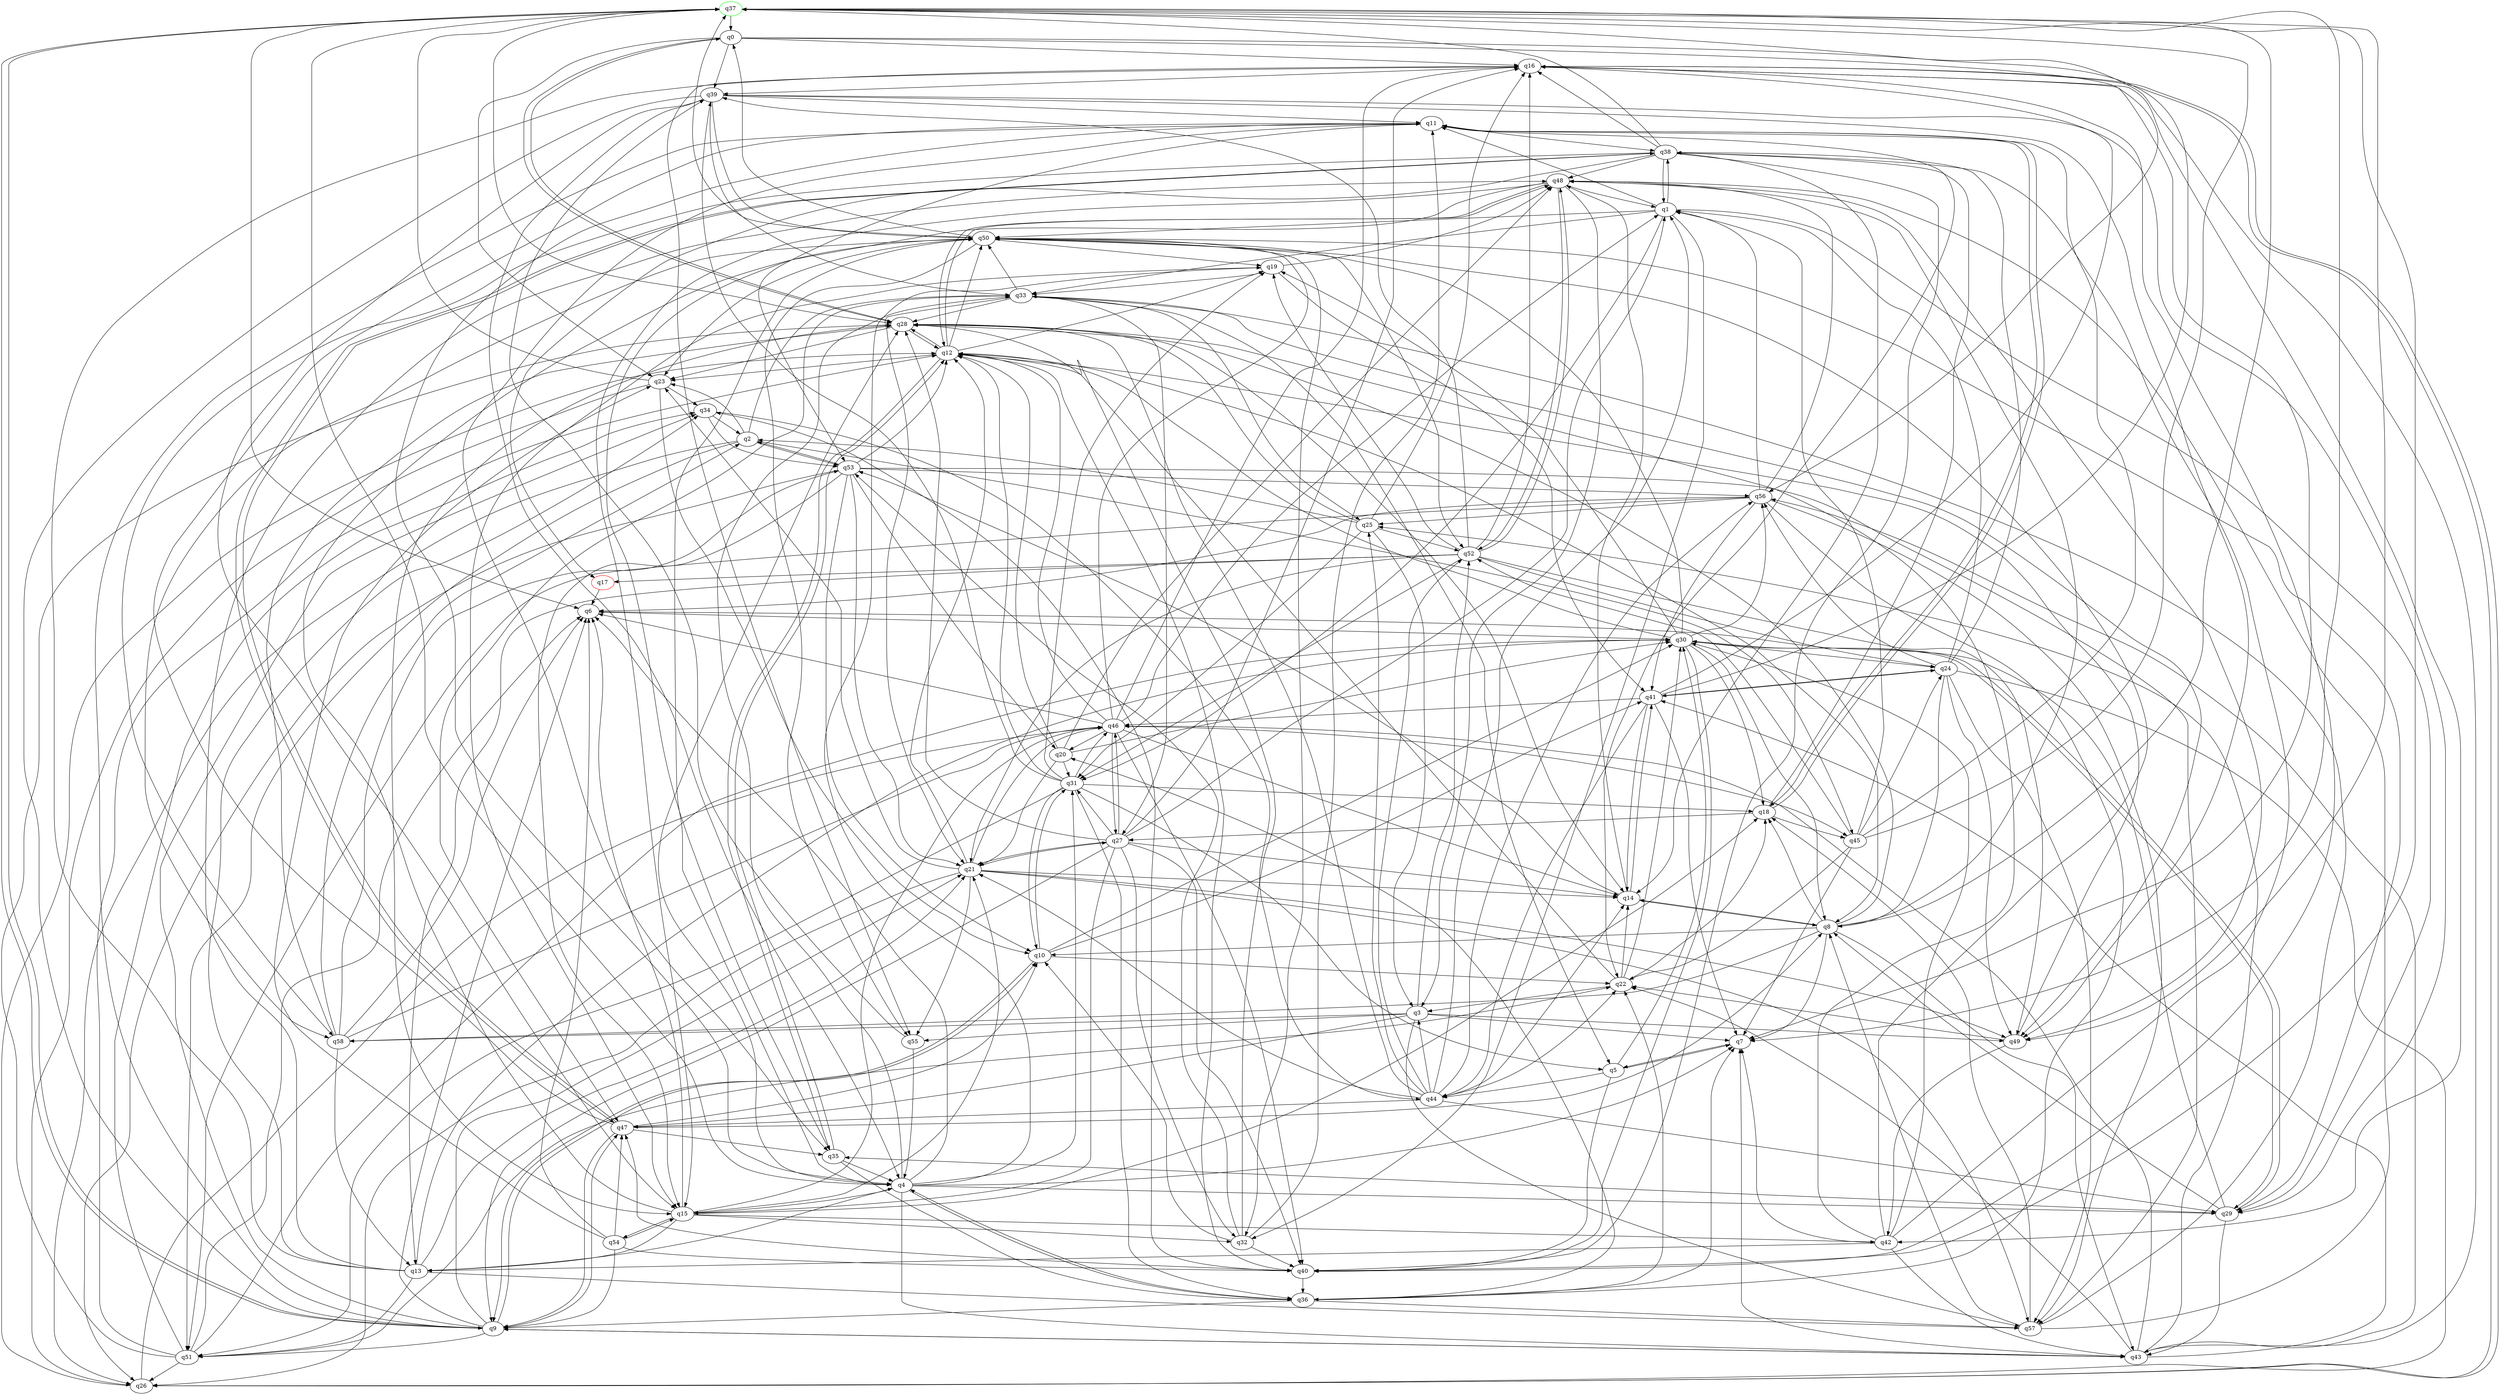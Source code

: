 digraph A{
q37 [initial=1,color=green];
q17 [final=1,color=red];
q0 -> q16;
q0 -> q23;
q0 -> q28;
q0 -> q39;
q0 -> q43;
q0 -> q56;
q1 -> q11;
q1 -> q29;
q1 -> q31;
q1 -> q32;
q1 -> q33;
q1 -> q38;
q1 -> q50;
q2 -> q23;
q2 -> q26;
q2 -> q33;
q2 -> q45;
q2 -> q51;
q2 -> q53;
q3 -> q7;
q3 -> q47;
q3 -> q49;
q3 -> q52;
q3 -> q55;
q3 -> q57;
q3 -> q58;
q4 -> q6;
q4 -> q7;
q4 -> q15;
q4 -> q19;
q4 -> q28;
q4 -> q29;
q4 -> q31;
q4 -> q33;
q4 -> q36;
q4 -> q43;
q4 -> q50;
q5 -> q7;
q5 -> q30;
q5 -> q40;
q5 -> q44;
q6 -> q30;
q7 -> q5;
q8 -> q7;
q8 -> q10;
q8 -> q14;
q8 -> q18;
q8 -> q28;
q8 -> q37;
q8 -> q43;
q8 -> q48;
q8 -> q58;
q9 -> q6;
q9 -> q10;
q9 -> q11;
q9 -> q21;
q9 -> q34;
q9 -> q37;
q9 -> q43;
q9 -> q47;
q9 -> q51;
q10 -> q9;
q10 -> q22;
q10 -> q30;
q10 -> q31;
q10 -> q41;
q11 -> q4;
q11 -> q18;
q11 -> q22;
q11 -> q35;
q11 -> q38;
q11 -> q53;
q12 -> q8;
q12 -> q19;
q12 -> q23;
q12 -> q28;
q12 -> q35;
q12 -> q40;
q12 -> q48;
q12 -> q50;
q13 -> q4;
q13 -> q16;
q13 -> q21;
q13 -> q30;
q13 -> q34;
q13 -> q48;
q13 -> q51;
q13 -> q57;
q14 -> q8;
q14 -> q41;
q14 -> q48;
q14 -> q53;
q15 -> q6;
q15 -> q13;
q15 -> q18;
q15 -> q21;
q15 -> q32;
q15 -> q42;
q15 -> q46;
q15 -> q50;
q15 -> q54;
q16 -> q7;
q16 -> q26;
q16 -> q39;
q16 -> q42;
q16 -> q55;
q17 -> q6;
q18 -> q11;
q18 -> q27;
q18 -> q38;
q18 -> q45;
q19 -> q15;
q19 -> q33;
q19 -> q41;
q19 -> q48;
q20 -> q12;
q20 -> q21;
q20 -> q30;
q20 -> q31;
q20 -> q48;
q21 -> q12;
q21 -> q14;
q21 -> q23;
q21 -> q26;
q21 -> q27;
q21 -> q46;
q21 -> q49;
q21 -> q55;
q21 -> q57;
q22 -> q3;
q22 -> q12;
q22 -> q14;
q22 -> q18;
q22 -> q30;
q23 -> q10;
q23 -> q26;
q23 -> q34;
q23 -> q37;
q24 -> q1;
q24 -> q8;
q24 -> q26;
q24 -> q38;
q24 -> q41;
q24 -> q49;
q24 -> q56;
q24 -> q57;
q25 -> q2;
q25 -> q3;
q25 -> q16;
q25 -> q28;
q25 -> q31;
q25 -> q52;
q26 -> q12;
q26 -> q16;
q26 -> q46;
q27 -> q1;
q27 -> q9;
q27 -> q14;
q27 -> q15;
q27 -> q16;
q27 -> q21;
q27 -> q28;
q27 -> q31;
q27 -> q32;
q27 -> q40;
q27 -> q46;
q28 -> q0;
q28 -> q12;
q28 -> q14;
q28 -> q15;
q28 -> q23;
q29 -> q6;
q29 -> q8;
q29 -> q30;
q29 -> q35;
q29 -> q43;
q30 -> q8;
q30 -> q12;
q30 -> q18;
q30 -> q19;
q30 -> q24;
q30 -> q29;
q30 -> q40;
q30 -> q50;
q30 -> q56;
q31 -> q5;
q31 -> q10;
q31 -> q12;
q31 -> q18;
q31 -> q19;
q31 -> q36;
q31 -> q39;
q31 -> q46;
q31 -> q51;
q32 -> q10;
q32 -> q11;
q32 -> q28;
q32 -> q40;
q32 -> q53;
q33 -> q5;
q33 -> q21;
q33 -> q25;
q33 -> q27;
q33 -> q28;
q33 -> q47;
q33 -> q49;
q33 -> q50;
q34 -> q2;
q34 -> q44;
q34 -> q53;
q35 -> q4;
q35 -> q12;
q35 -> q36;
q36 -> q4;
q36 -> q7;
q36 -> q9;
q36 -> q20;
q36 -> q22;
q36 -> q57;
q37 -> q0;
q37 -> q4;
q37 -> q6;
q37 -> q7;
q37 -> q9;
q37 -> q28;
q37 -> q40;
q37 -> q49;
q38 -> q1;
q38 -> q14;
q38 -> q16;
q38 -> q17;
q38 -> q37;
q38 -> q40;
q38 -> q47;
q38 -> q48;
q38 -> q58;
q39 -> q4;
q39 -> q9;
q39 -> q11;
q39 -> q15;
q39 -> q29;
q39 -> q33;
q39 -> q49;
q39 -> q50;
q40 -> q16;
q40 -> q34;
q40 -> q36;
q40 -> q47;
q41 -> q7;
q41 -> q14;
q41 -> q16;
q41 -> q24;
q41 -> q37;
q41 -> q44;
q41 -> q46;
q42 -> q7;
q42 -> q13;
q42 -> q28;
q42 -> q30;
q42 -> q38;
q42 -> q43;
q42 -> q50;
q43 -> q7;
q43 -> q9;
q43 -> q22;
q43 -> q25;
q43 -> q41;
q43 -> q46;
q43 -> q56;
q44 -> q1;
q44 -> q3;
q44 -> q14;
q44 -> q21;
q44 -> q22;
q44 -> q25;
q44 -> q28;
q44 -> q29;
q44 -> q47;
q44 -> q52;
q44 -> q56;
q45 -> q1;
q45 -> q7;
q45 -> q11;
q45 -> q22;
q45 -> q24;
q45 -> q37;
q45 -> q52;
q46 -> q1;
q46 -> q6;
q46 -> q12;
q46 -> q14;
q46 -> q16;
q46 -> q20;
q46 -> q27;
q46 -> q40;
q46 -> q45;
q46 -> q50;
q47 -> q8;
q47 -> q9;
q47 -> q10;
q47 -> q11;
q47 -> q35;
q47 -> q38;
q48 -> q1;
q48 -> q3;
q48 -> q12;
q48 -> q15;
q48 -> q35;
q48 -> q49;
q48 -> q52;
q49 -> q12;
q49 -> q22;
q49 -> q42;
q50 -> q0;
q50 -> q19;
q50 -> q23;
q50 -> q29;
q50 -> q32;
q50 -> q37;
q50 -> q52;
q50 -> q55;
q50 -> q58;
q51 -> q6;
q51 -> q12;
q51 -> q22;
q51 -> q26;
q51 -> q28;
q51 -> q30;
q51 -> q34;
q52 -> q13;
q52 -> q16;
q52 -> q17;
q52 -> q19;
q52 -> q21;
q52 -> q24;
q52 -> q31;
q52 -> q39;
q52 -> q48;
q52 -> q49;
q53 -> q2;
q53 -> q10;
q53 -> q12;
q53 -> q15;
q53 -> q20;
q53 -> q21;
q53 -> q26;
q53 -> q56;
q53 -> q57;
q54 -> q6;
q54 -> q9;
q54 -> q15;
q54 -> q23;
q54 -> q40;
q54 -> q47;
q55 -> q4;
q55 -> q39;
q56 -> q1;
q56 -> q6;
q56 -> q25;
q56 -> q36;
q56 -> q41;
q56 -> q48;
q56 -> q51;
q56 -> q57;
q57 -> q8;
q57 -> q18;
q57 -> q33;
q57 -> q48;
q58 -> q2;
q58 -> q6;
q58 -> q13;
q58 -> q28;
q58 -> q46;
q58 -> q53;
}